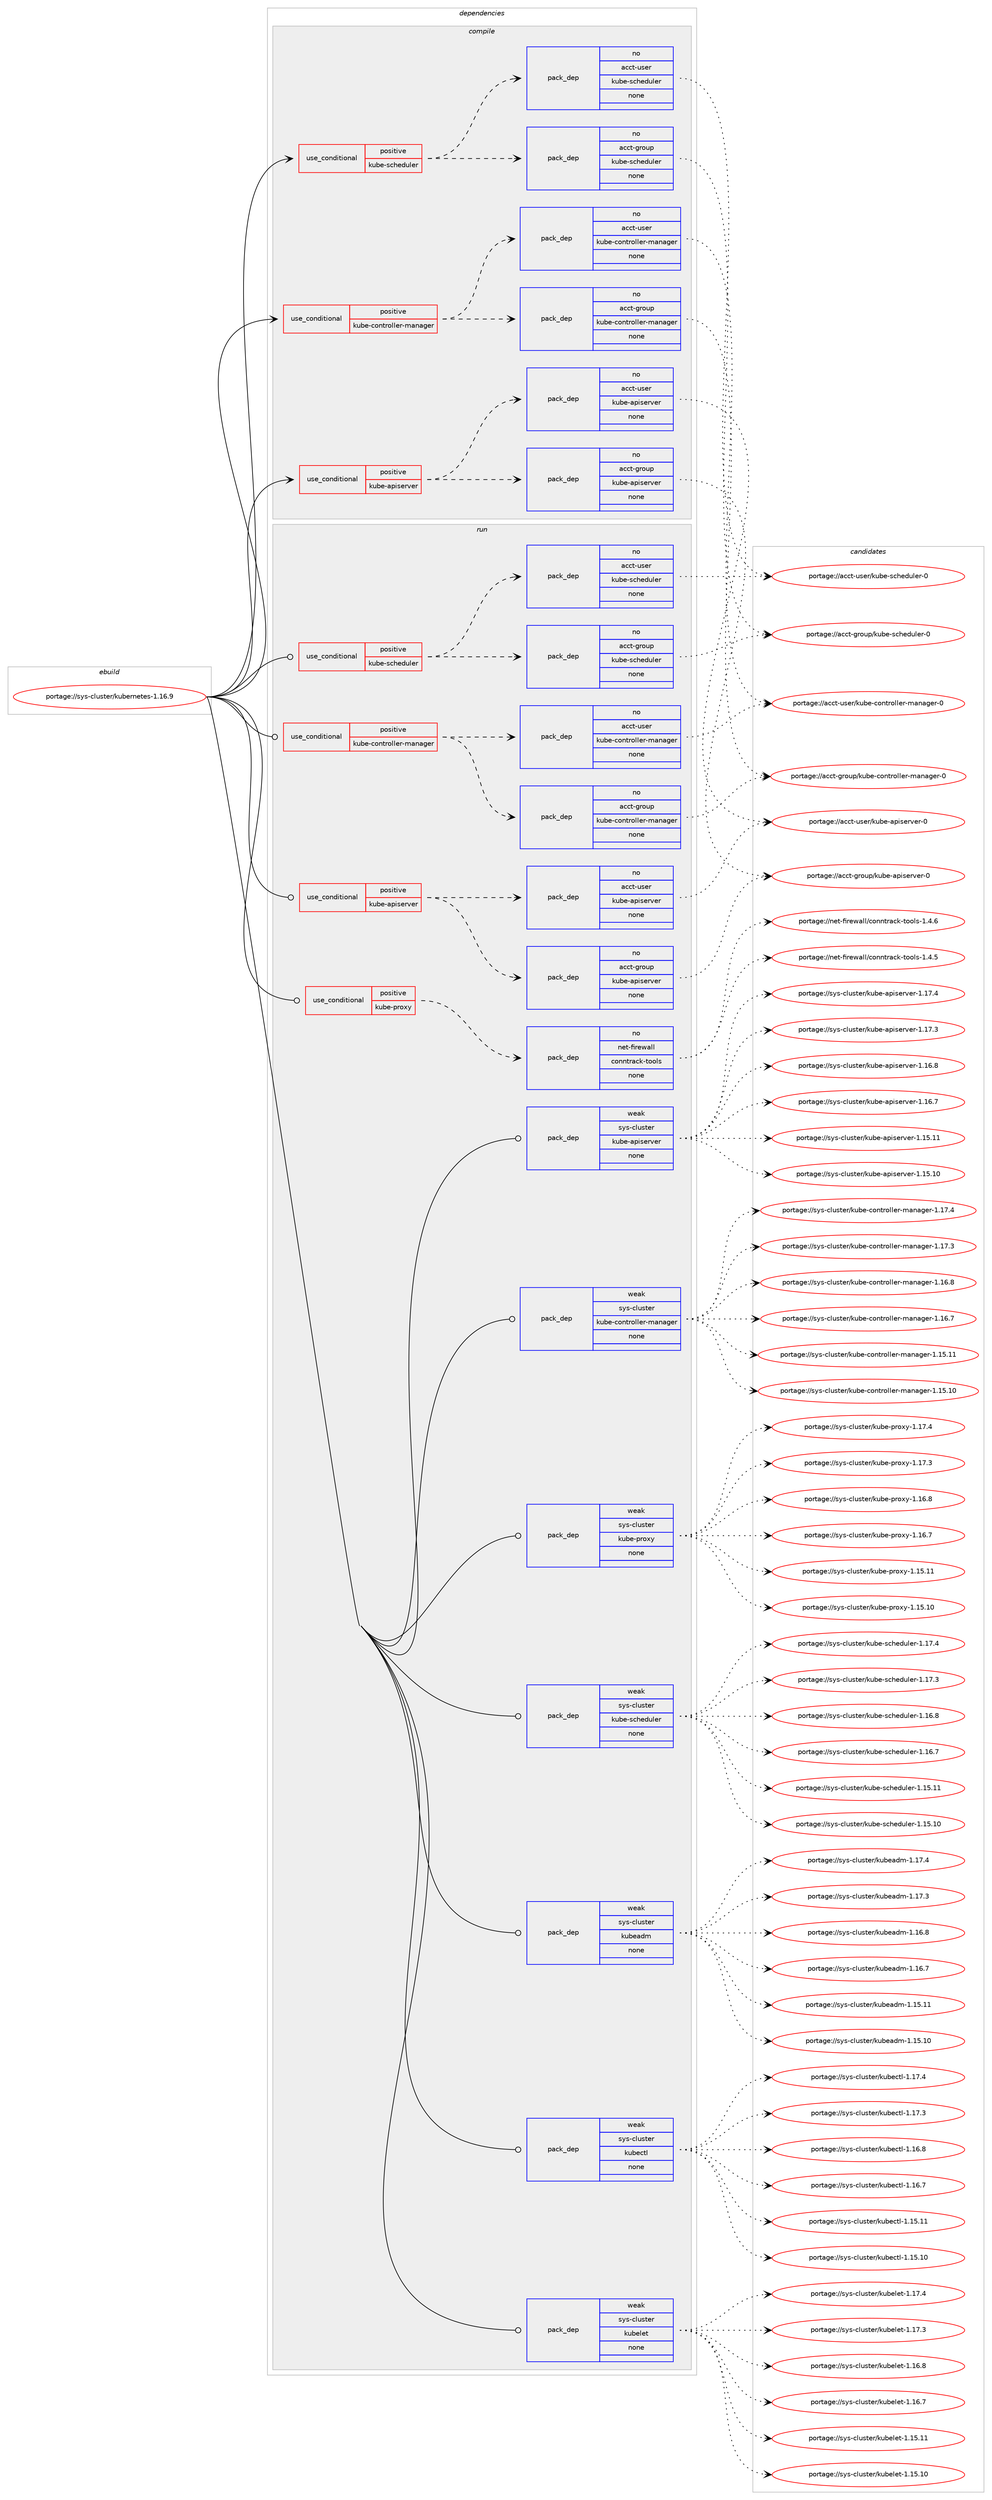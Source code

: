 digraph prolog {

# *************
# Graph options
# *************

newrank=true;
concentrate=true;
compound=true;
graph [rankdir=LR,fontname=Helvetica,fontsize=10,ranksep=1.5];#, ranksep=2.5, nodesep=0.2];
edge  [arrowhead=vee];
node  [fontname=Helvetica,fontsize=10];

# **********
# The ebuild
# **********

subgraph cluster_leftcol {
color=gray;
rank=same;
label=<<i>ebuild</i>>;
id [label="portage://sys-cluster/kubernetes-1.16.9", color=red, width=4, href="../sys-cluster/kubernetes-1.16.9.svg"];
}

# ****************
# The dependencies
# ****************

subgraph cluster_midcol {
color=gray;
label=<<i>dependencies</i>>;
subgraph cluster_compile {
fillcolor="#eeeeee";
style=filled;
label=<<i>compile</i>>;
subgraph cond416 {
dependency3336 [label=<<TABLE BORDER="0" CELLBORDER="1" CELLSPACING="0" CELLPADDING="4"><TR><TD ROWSPAN="3" CELLPADDING="10">use_conditional</TD></TR><TR><TD>positive</TD></TR><TR><TD>kube-apiserver</TD></TR></TABLE>>, shape=none, color=red];
subgraph pack2850 {
dependency3337 [label=<<TABLE BORDER="0" CELLBORDER="1" CELLSPACING="0" CELLPADDING="4" WIDTH="220"><TR><TD ROWSPAN="6" CELLPADDING="30">pack_dep</TD></TR><TR><TD WIDTH="110">no</TD></TR><TR><TD>acct-group</TD></TR><TR><TD>kube-apiserver</TD></TR><TR><TD>none</TD></TR><TR><TD></TD></TR></TABLE>>, shape=none, color=blue];
}
dependency3336:e -> dependency3337:w [weight=20,style="dashed",arrowhead="vee"];
subgraph pack2851 {
dependency3338 [label=<<TABLE BORDER="0" CELLBORDER="1" CELLSPACING="0" CELLPADDING="4" WIDTH="220"><TR><TD ROWSPAN="6" CELLPADDING="30">pack_dep</TD></TR><TR><TD WIDTH="110">no</TD></TR><TR><TD>acct-user</TD></TR><TR><TD>kube-apiserver</TD></TR><TR><TD>none</TD></TR><TR><TD></TD></TR></TABLE>>, shape=none, color=blue];
}
dependency3336:e -> dependency3338:w [weight=20,style="dashed",arrowhead="vee"];
}
id:e -> dependency3336:w [weight=20,style="solid",arrowhead="vee"];
subgraph cond417 {
dependency3339 [label=<<TABLE BORDER="0" CELLBORDER="1" CELLSPACING="0" CELLPADDING="4"><TR><TD ROWSPAN="3" CELLPADDING="10">use_conditional</TD></TR><TR><TD>positive</TD></TR><TR><TD>kube-controller-manager</TD></TR></TABLE>>, shape=none, color=red];
subgraph pack2852 {
dependency3340 [label=<<TABLE BORDER="0" CELLBORDER="1" CELLSPACING="0" CELLPADDING="4" WIDTH="220"><TR><TD ROWSPAN="6" CELLPADDING="30">pack_dep</TD></TR><TR><TD WIDTH="110">no</TD></TR><TR><TD>acct-group</TD></TR><TR><TD>kube-controller-manager</TD></TR><TR><TD>none</TD></TR><TR><TD></TD></TR></TABLE>>, shape=none, color=blue];
}
dependency3339:e -> dependency3340:w [weight=20,style="dashed",arrowhead="vee"];
subgraph pack2853 {
dependency3341 [label=<<TABLE BORDER="0" CELLBORDER="1" CELLSPACING="0" CELLPADDING="4" WIDTH="220"><TR><TD ROWSPAN="6" CELLPADDING="30">pack_dep</TD></TR><TR><TD WIDTH="110">no</TD></TR><TR><TD>acct-user</TD></TR><TR><TD>kube-controller-manager</TD></TR><TR><TD>none</TD></TR><TR><TD></TD></TR></TABLE>>, shape=none, color=blue];
}
dependency3339:e -> dependency3341:w [weight=20,style="dashed",arrowhead="vee"];
}
id:e -> dependency3339:w [weight=20,style="solid",arrowhead="vee"];
subgraph cond418 {
dependency3342 [label=<<TABLE BORDER="0" CELLBORDER="1" CELLSPACING="0" CELLPADDING="4"><TR><TD ROWSPAN="3" CELLPADDING="10">use_conditional</TD></TR><TR><TD>positive</TD></TR><TR><TD>kube-scheduler</TD></TR></TABLE>>, shape=none, color=red];
subgraph pack2854 {
dependency3343 [label=<<TABLE BORDER="0" CELLBORDER="1" CELLSPACING="0" CELLPADDING="4" WIDTH="220"><TR><TD ROWSPAN="6" CELLPADDING="30">pack_dep</TD></TR><TR><TD WIDTH="110">no</TD></TR><TR><TD>acct-group</TD></TR><TR><TD>kube-scheduler</TD></TR><TR><TD>none</TD></TR><TR><TD></TD></TR></TABLE>>, shape=none, color=blue];
}
dependency3342:e -> dependency3343:w [weight=20,style="dashed",arrowhead="vee"];
subgraph pack2855 {
dependency3344 [label=<<TABLE BORDER="0" CELLBORDER="1" CELLSPACING="0" CELLPADDING="4" WIDTH="220"><TR><TD ROWSPAN="6" CELLPADDING="30">pack_dep</TD></TR><TR><TD WIDTH="110">no</TD></TR><TR><TD>acct-user</TD></TR><TR><TD>kube-scheduler</TD></TR><TR><TD>none</TD></TR><TR><TD></TD></TR></TABLE>>, shape=none, color=blue];
}
dependency3342:e -> dependency3344:w [weight=20,style="dashed",arrowhead="vee"];
}
id:e -> dependency3342:w [weight=20,style="solid",arrowhead="vee"];
}
subgraph cluster_compileandrun {
fillcolor="#eeeeee";
style=filled;
label=<<i>compile and run</i>>;
}
subgraph cluster_run {
fillcolor="#eeeeee";
style=filled;
label=<<i>run</i>>;
subgraph cond419 {
dependency3345 [label=<<TABLE BORDER="0" CELLBORDER="1" CELLSPACING="0" CELLPADDING="4"><TR><TD ROWSPAN="3" CELLPADDING="10">use_conditional</TD></TR><TR><TD>positive</TD></TR><TR><TD>kube-apiserver</TD></TR></TABLE>>, shape=none, color=red];
subgraph pack2856 {
dependency3346 [label=<<TABLE BORDER="0" CELLBORDER="1" CELLSPACING="0" CELLPADDING="4" WIDTH="220"><TR><TD ROWSPAN="6" CELLPADDING="30">pack_dep</TD></TR><TR><TD WIDTH="110">no</TD></TR><TR><TD>acct-group</TD></TR><TR><TD>kube-apiserver</TD></TR><TR><TD>none</TD></TR><TR><TD></TD></TR></TABLE>>, shape=none, color=blue];
}
dependency3345:e -> dependency3346:w [weight=20,style="dashed",arrowhead="vee"];
subgraph pack2857 {
dependency3347 [label=<<TABLE BORDER="0" CELLBORDER="1" CELLSPACING="0" CELLPADDING="4" WIDTH="220"><TR><TD ROWSPAN="6" CELLPADDING="30">pack_dep</TD></TR><TR><TD WIDTH="110">no</TD></TR><TR><TD>acct-user</TD></TR><TR><TD>kube-apiserver</TD></TR><TR><TD>none</TD></TR><TR><TD></TD></TR></TABLE>>, shape=none, color=blue];
}
dependency3345:e -> dependency3347:w [weight=20,style="dashed",arrowhead="vee"];
}
id:e -> dependency3345:w [weight=20,style="solid",arrowhead="odot"];
subgraph cond420 {
dependency3348 [label=<<TABLE BORDER="0" CELLBORDER="1" CELLSPACING="0" CELLPADDING="4"><TR><TD ROWSPAN="3" CELLPADDING="10">use_conditional</TD></TR><TR><TD>positive</TD></TR><TR><TD>kube-controller-manager</TD></TR></TABLE>>, shape=none, color=red];
subgraph pack2858 {
dependency3349 [label=<<TABLE BORDER="0" CELLBORDER="1" CELLSPACING="0" CELLPADDING="4" WIDTH="220"><TR><TD ROWSPAN="6" CELLPADDING="30">pack_dep</TD></TR><TR><TD WIDTH="110">no</TD></TR><TR><TD>acct-group</TD></TR><TR><TD>kube-controller-manager</TD></TR><TR><TD>none</TD></TR><TR><TD></TD></TR></TABLE>>, shape=none, color=blue];
}
dependency3348:e -> dependency3349:w [weight=20,style="dashed",arrowhead="vee"];
subgraph pack2859 {
dependency3350 [label=<<TABLE BORDER="0" CELLBORDER="1" CELLSPACING="0" CELLPADDING="4" WIDTH="220"><TR><TD ROWSPAN="6" CELLPADDING="30">pack_dep</TD></TR><TR><TD WIDTH="110">no</TD></TR><TR><TD>acct-user</TD></TR><TR><TD>kube-controller-manager</TD></TR><TR><TD>none</TD></TR><TR><TD></TD></TR></TABLE>>, shape=none, color=blue];
}
dependency3348:e -> dependency3350:w [weight=20,style="dashed",arrowhead="vee"];
}
id:e -> dependency3348:w [weight=20,style="solid",arrowhead="odot"];
subgraph cond421 {
dependency3351 [label=<<TABLE BORDER="0" CELLBORDER="1" CELLSPACING="0" CELLPADDING="4"><TR><TD ROWSPAN="3" CELLPADDING="10">use_conditional</TD></TR><TR><TD>positive</TD></TR><TR><TD>kube-proxy</TD></TR></TABLE>>, shape=none, color=red];
subgraph pack2860 {
dependency3352 [label=<<TABLE BORDER="0" CELLBORDER="1" CELLSPACING="0" CELLPADDING="4" WIDTH="220"><TR><TD ROWSPAN="6" CELLPADDING="30">pack_dep</TD></TR><TR><TD WIDTH="110">no</TD></TR><TR><TD>net-firewall</TD></TR><TR><TD>conntrack-tools</TD></TR><TR><TD>none</TD></TR><TR><TD></TD></TR></TABLE>>, shape=none, color=blue];
}
dependency3351:e -> dependency3352:w [weight=20,style="dashed",arrowhead="vee"];
}
id:e -> dependency3351:w [weight=20,style="solid",arrowhead="odot"];
subgraph cond422 {
dependency3353 [label=<<TABLE BORDER="0" CELLBORDER="1" CELLSPACING="0" CELLPADDING="4"><TR><TD ROWSPAN="3" CELLPADDING="10">use_conditional</TD></TR><TR><TD>positive</TD></TR><TR><TD>kube-scheduler</TD></TR></TABLE>>, shape=none, color=red];
subgraph pack2861 {
dependency3354 [label=<<TABLE BORDER="0" CELLBORDER="1" CELLSPACING="0" CELLPADDING="4" WIDTH="220"><TR><TD ROWSPAN="6" CELLPADDING="30">pack_dep</TD></TR><TR><TD WIDTH="110">no</TD></TR><TR><TD>acct-group</TD></TR><TR><TD>kube-scheduler</TD></TR><TR><TD>none</TD></TR><TR><TD></TD></TR></TABLE>>, shape=none, color=blue];
}
dependency3353:e -> dependency3354:w [weight=20,style="dashed",arrowhead="vee"];
subgraph pack2862 {
dependency3355 [label=<<TABLE BORDER="0" CELLBORDER="1" CELLSPACING="0" CELLPADDING="4" WIDTH="220"><TR><TD ROWSPAN="6" CELLPADDING="30">pack_dep</TD></TR><TR><TD WIDTH="110">no</TD></TR><TR><TD>acct-user</TD></TR><TR><TD>kube-scheduler</TD></TR><TR><TD>none</TD></TR><TR><TD></TD></TR></TABLE>>, shape=none, color=blue];
}
dependency3353:e -> dependency3355:w [weight=20,style="dashed",arrowhead="vee"];
}
id:e -> dependency3353:w [weight=20,style="solid",arrowhead="odot"];
subgraph pack2863 {
dependency3356 [label=<<TABLE BORDER="0" CELLBORDER="1" CELLSPACING="0" CELLPADDING="4" WIDTH="220"><TR><TD ROWSPAN="6" CELLPADDING="30">pack_dep</TD></TR><TR><TD WIDTH="110">weak</TD></TR><TR><TD>sys-cluster</TD></TR><TR><TD>kube-apiserver</TD></TR><TR><TD>none</TD></TR><TR><TD></TD></TR></TABLE>>, shape=none, color=blue];
}
id:e -> dependency3356:w [weight=20,style="solid",arrowhead="odot"];
subgraph pack2864 {
dependency3357 [label=<<TABLE BORDER="0" CELLBORDER="1" CELLSPACING="0" CELLPADDING="4" WIDTH="220"><TR><TD ROWSPAN="6" CELLPADDING="30">pack_dep</TD></TR><TR><TD WIDTH="110">weak</TD></TR><TR><TD>sys-cluster</TD></TR><TR><TD>kube-controller-manager</TD></TR><TR><TD>none</TD></TR><TR><TD></TD></TR></TABLE>>, shape=none, color=blue];
}
id:e -> dependency3357:w [weight=20,style="solid",arrowhead="odot"];
subgraph pack2865 {
dependency3358 [label=<<TABLE BORDER="0" CELLBORDER="1" CELLSPACING="0" CELLPADDING="4" WIDTH="220"><TR><TD ROWSPAN="6" CELLPADDING="30">pack_dep</TD></TR><TR><TD WIDTH="110">weak</TD></TR><TR><TD>sys-cluster</TD></TR><TR><TD>kube-proxy</TD></TR><TR><TD>none</TD></TR><TR><TD></TD></TR></TABLE>>, shape=none, color=blue];
}
id:e -> dependency3358:w [weight=20,style="solid",arrowhead="odot"];
subgraph pack2866 {
dependency3359 [label=<<TABLE BORDER="0" CELLBORDER="1" CELLSPACING="0" CELLPADDING="4" WIDTH="220"><TR><TD ROWSPAN="6" CELLPADDING="30">pack_dep</TD></TR><TR><TD WIDTH="110">weak</TD></TR><TR><TD>sys-cluster</TD></TR><TR><TD>kube-scheduler</TD></TR><TR><TD>none</TD></TR><TR><TD></TD></TR></TABLE>>, shape=none, color=blue];
}
id:e -> dependency3359:w [weight=20,style="solid",arrowhead="odot"];
subgraph pack2867 {
dependency3360 [label=<<TABLE BORDER="0" CELLBORDER="1" CELLSPACING="0" CELLPADDING="4" WIDTH="220"><TR><TD ROWSPAN="6" CELLPADDING="30">pack_dep</TD></TR><TR><TD WIDTH="110">weak</TD></TR><TR><TD>sys-cluster</TD></TR><TR><TD>kubeadm</TD></TR><TR><TD>none</TD></TR><TR><TD></TD></TR></TABLE>>, shape=none, color=blue];
}
id:e -> dependency3360:w [weight=20,style="solid",arrowhead="odot"];
subgraph pack2868 {
dependency3361 [label=<<TABLE BORDER="0" CELLBORDER="1" CELLSPACING="0" CELLPADDING="4" WIDTH="220"><TR><TD ROWSPAN="6" CELLPADDING="30">pack_dep</TD></TR><TR><TD WIDTH="110">weak</TD></TR><TR><TD>sys-cluster</TD></TR><TR><TD>kubectl</TD></TR><TR><TD>none</TD></TR><TR><TD></TD></TR></TABLE>>, shape=none, color=blue];
}
id:e -> dependency3361:w [weight=20,style="solid",arrowhead="odot"];
subgraph pack2869 {
dependency3362 [label=<<TABLE BORDER="0" CELLBORDER="1" CELLSPACING="0" CELLPADDING="4" WIDTH="220"><TR><TD ROWSPAN="6" CELLPADDING="30">pack_dep</TD></TR><TR><TD WIDTH="110">weak</TD></TR><TR><TD>sys-cluster</TD></TR><TR><TD>kubelet</TD></TR><TR><TD>none</TD></TR><TR><TD></TD></TR></TABLE>>, shape=none, color=blue];
}
id:e -> dependency3362:w [weight=20,style="solid",arrowhead="odot"];
}
}

# **************
# The candidates
# **************

subgraph cluster_choices {
rank=same;
color=gray;
label=<<i>candidates</i>>;

subgraph choice2850 {
color=black;
nodesep=1;
choice97999911645103114111117112471071179810145971121051151011141181011144548 [label="portage://acct-group/kube-apiserver-0", color=red, width=4,href="../acct-group/kube-apiserver-0.svg"];
dependency3337:e -> choice97999911645103114111117112471071179810145971121051151011141181011144548:w [style=dotted,weight="100"];
}
subgraph choice2851 {
color=black;
nodesep=1;
choice97999911645117115101114471071179810145971121051151011141181011144548 [label="portage://acct-user/kube-apiserver-0", color=red, width=4,href="../acct-user/kube-apiserver-0.svg"];
dependency3338:e -> choice97999911645117115101114471071179810145971121051151011141181011144548:w [style=dotted,weight="100"];
}
subgraph choice2852 {
color=black;
nodesep=1;
choice97999911645103114111117112471071179810145991111101161141111081081011144510997110971031011144548 [label="portage://acct-group/kube-controller-manager-0", color=red, width=4,href="../acct-group/kube-controller-manager-0.svg"];
dependency3340:e -> choice97999911645103114111117112471071179810145991111101161141111081081011144510997110971031011144548:w [style=dotted,weight="100"];
}
subgraph choice2853 {
color=black;
nodesep=1;
choice97999911645117115101114471071179810145991111101161141111081081011144510997110971031011144548 [label="portage://acct-user/kube-controller-manager-0", color=red, width=4,href="../acct-user/kube-controller-manager-0.svg"];
dependency3341:e -> choice97999911645117115101114471071179810145991111101161141111081081011144510997110971031011144548:w [style=dotted,weight="100"];
}
subgraph choice2854 {
color=black;
nodesep=1;
choice97999911645103114111117112471071179810145115991041011001171081011144548 [label="portage://acct-group/kube-scheduler-0", color=red, width=4,href="../acct-group/kube-scheduler-0.svg"];
dependency3343:e -> choice97999911645103114111117112471071179810145115991041011001171081011144548:w [style=dotted,weight="100"];
}
subgraph choice2855 {
color=black;
nodesep=1;
choice97999911645117115101114471071179810145115991041011001171081011144548 [label="portage://acct-user/kube-scheduler-0", color=red, width=4,href="../acct-user/kube-scheduler-0.svg"];
dependency3344:e -> choice97999911645117115101114471071179810145115991041011001171081011144548:w [style=dotted,weight="100"];
}
subgraph choice2856 {
color=black;
nodesep=1;
choice97999911645103114111117112471071179810145971121051151011141181011144548 [label="portage://acct-group/kube-apiserver-0", color=red, width=4,href="../acct-group/kube-apiserver-0.svg"];
dependency3346:e -> choice97999911645103114111117112471071179810145971121051151011141181011144548:w [style=dotted,weight="100"];
}
subgraph choice2857 {
color=black;
nodesep=1;
choice97999911645117115101114471071179810145971121051151011141181011144548 [label="portage://acct-user/kube-apiserver-0", color=red, width=4,href="../acct-user/kube-apiserver-0.svg"];
dependency3347:e -> choice97999911645117115101114471071179810145971121051151011141181011144548:w [style=dotted,weight="100"];
}
subgraph choice2858 {
color=black;
nodesep=1;
choice97999911645103114111117112471071179810145991111101161141111081081011144510997110971031011144548 [label="portage://acct-group/kube-controller-manager-0", color=red, width=4,href="../acct-group/kube-controller-manager-0.svg"];
dependency3349:e -> choice97999911645103114111117112471071179810145991111101161141111081081011144510997110971031011144548:w [style=dotted,weight="100"];
}
subgraph choice2859 {
color=black;
nodesep=1;
choice97999911645117115101114471071179810145991111101161141111081081011144510997110971031011144548 [label="portage://acct-user/kube-controller-manager-0", color=red, width=4,href="../acct-user/kube-controller-manager-0.svg"];
dependency3350:e -> choice97999911645117115101114471071179810145991111101161141111081081011144510997110971031011144548:w [style=dotted,weight="100"];
}
subgraph choice2860 {
color=black;
nodesep=1;
choice11010111645102105114101119971081084799111110110116114979910745116111111108115454946524654 [label="portage://net-firewall/conntrack-tools-1.4.6", color=red, width=4,href="../net-firewall/conntrack-tools-1.4.6.svg"];
choice11010111645102105114101119971081084799111110110116114979910745116111111108115454946524653 [label="portage://net-firewall/conntrack-tools-1.4.5", color=red, width=4,href="../net-firewall/conntrack-tools-1.4.5.svg"];
dependency3352:e -> choice11010111645102105114101119971081084799111110110116114979910745116111111108115454946524654:w [style=dotted,weight="100"];
dependency3352:e -> choice11010111645102105114101119971081084799111110110116114979910745116111111108115454946524653:w [style=dotted,weight="100"];
}
subgraph choice2861 {
color=black;
nodesep=1;
choice97999911645103114111117112471071179810145115991041011001171081011144548 [label="portage://acct-group/kube-scheduler-0", color=red, width=4,href="../acct-group/kube-scheduler-0.svg"];
dependency3354:e -> choice97999911645103114111117112471071179810145115991041011001171081011144548:w [style=dotted,weight="100"];
}
subgraph choice2862 {
color=black;
nodesep=1;
choice97999911645117115101114471071179810145115991041011001171081011144548 [label="portage://acct-user/kube-scheduler-0", color=red, width=4,href="../acct-user/kube-scheduler-0.svg"];
dependency3355:e -> choice97999911645117115101114471071179810145115991041011001171081011144548:w [style=dotted,weight="100"];
}
subgraph choice2863 {
color=black;
nodesep=1;
choice11512111545991081171151161011144710711798101459711210511510111411810111445494649554652 [label="portage://sys-cluster/kube-apiserver-1.17.4", color=red, width=4,href="../sys-cluster/kube-apiserver-1.17.4.svg"];
choice11512111545991081171151161011144710711798101459711210511510111411810111445494649554651 [label="portage://sys-cluster/kube-apiserver-1.17.3", color=red, width=4,href="../sys-cluster/kube-apiserver-1.17.3.svg"];
choice11512111545991081171151161011144710711798101459711210511510111411810111445494649544656 [label="portage://sys-cluster/kube-apiserver-1.16.8", color=red, width=4,href="../sys-cluster/kube-apiserver-1.16.8.svg"];
choice11512111545991081171151161011144710711798101459711210511510111411810111445494649544655 [label="portage://sys-cluster/kube-apiserver-1.16.7", color=red, width=4,href="../sys-cluster/kube-apiserver-1.16.7.svg"];
choice1151211154599108117115116101114471071179810145971121051151011141181011144549464953464949 [label="portage://sys-cluster/kube-apiserver-1.15.11", color=red, width=4,href="../sys-cluster/kube-apiserver-1.15.11.svg"];
choice1151211154599108117115116101114471071179810145971121051151011141181011144549464953464948 [label="portage://sys-cluster/kube-apiserver-1.15.10", color=red, width=4,href="../sys-cluster/kube-apiserver-1.15.10.svg"];
dependency3356:e -> choice11512111545991081171151161011144710711798101459711210511510111411810111445494649554652:w [style=dotted,weight="100"];
dependency3356:e -> choice11512111545991081171151161011144710711798101459711210511510111411810111445494649554651:w [style=dotted,weight="100"];
dependency3356:e -> choice11512111545991081171151161011144710711798101459711210511510111411810111445494649544656:w [style=dotted,weight="100"];
dependency3356:e -> choice11512111545991081171151161011144710711798101459711210511510111411810111445494649544655:w [style=dotted,weight="100"];
dependency3356:e -> choice1151211154599108117115116101114471071179810145971121051151011141181011144549464953464949:w [style=dotted,weight="100"];
dependency3356:e -> choice1151211154599108117115116101114471071179810145971121051151011141181011144549464953464948:w [style=dotted,weight="100"];
}
subgraph choice2864 {
color=black;
nodesep=1;
choice11512111545991081171151161011144710711798101459911111011611411110810810111445109971109710310111445494649554652 [label="portage://sys-cluster/kube-controller-manager-1.17.4", color=red, width=4,href="../sys-cluster/kube-controller-manager-1.17.4.svg"];
choice11512111545991081171151161011144710711798101459911111011611411110810810111445109971109710310111445494649554651 [label="portage://sys-cluster/kube-controller-manager-1.17.3", color=red, width=4,href="../sys-cluster/kube-controller-manager-1.17.3.svg"];
choice11512111545991081171151161011144710711798101459911111011611411110810810111445109971109710310111445494649544656 [label="portage://sys-cluster/kube-controller-manager-1.16.8", color=red, width=4,href="../sys-cluster/kube-controller-manager-1.16.8.svg"];
choice11512111545991081171151161011144710711798101459911111011611411110810810111445109971109710310111445494649544655 [label="portage://sys-cluster/kube-controller-manager-1.16.7", color=red, width=4,href="../sys-cluster/kube-controller-manager-1.16.7.svg"];
choice1151211154599108117115116101114471071179810145991111101161141111081081011144510997110971031011144549464953464949 [label="portage://sys-cluster/kube-controller-manager-1.15.11", color=red, width=4,href="../sys-cluster/kube-controller-manager-1.15.11.svg"];
choice1151211154599108117115116101114471071179810145991111101161141111081081011144510997110971031011144549464953464948 [label="portage://sys-cluster/kube-controller-manager-1.15.10", color=red, width=4,href="../sys-cluster/kube-controller-manager-1.15.10.svg"];
dependency3357:e -> choice11512111545991081171151161011144710711798101459911111011611411110810810111445109971109710310111445494649554652:w [style=dotted,weight="100"];
dependency3357:e -> choice11512111545991081171151161011144710711798101459911111011611411110810810111445109971109710310111445494649554651:w [style=dotted,weight="100"];
dependency3357:e -> choice11512111545991081171151161011144710711798101459911111011611411110810810111445109971109710310111445494649544656:w [style=dotted,weight="100"];
dependency3357:e -> choice11512111545991081171151161011144710711798101459911111011611411110810810111445109971109710310111445494649544655:w [style=dotted,weight="100"];
dependency3357:e -> choice1151211154599108117115116101114471071179810145991111101161141111081081011144510997110971031011144549464953464949:w [style=dotted,weight="100"];
dependency3357:e -> choice1151211154599108117115116101114471071179810145991111101161141111081081011144510997110971031011144549464953464948:w [style=dotted,weight="100"];
}
subgraph choice2865 {
color=black;
nodesep=1;
choice115121115459910811711511610111447107117981014511211411112012145494649554652 [label="portage://sys-cluster/kube-proxy-1.17.4", color=red, width=4,href="../sys-cluster/kube-proxy-1.17.4.svg"];
choice115121115459910811711511610111447107117981014511211411112012145494649554651 [label="portage://sys-cluster/kube-proxy-1.17.3", color=red, width=4,href="../sys-cluster/kube-proxy-1.17.3.svg"];
choice115121115459910811711511610111447107117981014511211411112012145494649544656 [label="portage://sys-cluster/kube-proxy-1.16.8", color=red, width=4,href="../sys-cluster/kube-proxy-1.16.8.svg"];
choice115121115459910811711511610111447107117981014511211411112012145494649544655 [label="portage://sys-cluster/kube-proxy-1.16.7", color=red, width=4,href="../sys-cluster/kube-proxy-1.16.7.svg"];
choice11512111545991081171151161011144710711798101451121141111201214549464953464949 [label="portage://sys-cluster/kube-proxy-1.15.11", color=red, width=4,href="../sys-cluster/kube-proxy-1.15.11.svg"];
choice11512111545991081171151161011144710711798101451121141111201214549464953464948 [label="portage://sys-cluster/kube-proxy-1.15.10", color=red, width=4,href="../sys-cluster/kube-proxy-1.15.10.svg"];
dependency3358:e -> choice115121115459910811711511610111447107117981014511211411112012145494649554652:w [style=dotted,weight="100"];
dependency3358:e -> choice115121115459910811711511610111447107117981014511211411112012145494649554651:w [style=dotted,weight="100"];
dependency3358:e -> choice115121115459910811711511610111447107117981014511211411112012145494649544656:w [style=dotted,weight="100"];
dependency3358:e -> choice115121115459910811711511610111447107117981014511211411112012145494649544655:w [style=dotted,weight="100"];
dependency3358:e -> choice11512111545991081171151161011144710711798101451121141111201214549464953464949:w [style=dotted,weight="100"];
dependency3358:e -> choice11512111545991081171151161011144710711798101451121141111201214549464953464948:w [style=dotted,weight="100"];
}
subgraph choice2866 {
color=black;
nodesep=1;
choice11512111545991081171151161011144710711798101451159910410110011710810111445494649554652 [label="portage://sys-cluster/kube-scheduler-1.17.4", color=red, width=4,href="../sys-cluster/kube-scheduler-1.17.4.svg"];
choice11512111545991081171151161011144710711798101451159910410110011710810111445494649554651 [label="portage://sys-cluster/kube-scheduler-1.17.3", color=red, width=4,href="../sys-cluster/kube-scheduler-1.17.3.svg"];
choice11512111545991081171151161011144710711798101451159910410110011710810111445494649544656 [label="portage://sys-cluster/kube-scheduler-1.16.8", color=red, width=4,href="../sys-cluster/kube-scheduler-1.16.8.svg"];
choice11512111545991081171151161011144710711798101451159910410110011710810111445494649544655 [label="portage://sys-cluster/kube-scheduler-1.16.7", color=red, width=4,href="../sys-cluster/kube-scheduler-1.16.7.svg"];
choice1151211154599108117115116101114471071179810145115991041011001171081011144549464953464949 [label="portage://sys-cluster/kube-scheduler-1.15.11", color=red, width=4,href="../sys-cluster/kube-scheduler-1.15.11.svg"];
choice1151211154599108117115116101114471071179810145115991041011001171081011144549464953464948 [label="portage://sys-cluster/kube-scheduler-1.15.10", color=red, width=4,href="../sys-cluster/kube-scheduler-1.15.10.svg"];
dependency3359:e -> choice11512111545991081171151161011144710711798101451159910410110011710810111445494649554652:w [style=dotted,weight="100"];
dependency3359:e -> choice11512111545991081171151161011144710711798101451159910410110011710810111445494649554651:w [style=dotted,weight="100"];
dependency3359:e -> choice11512111545991081171151161011144710711798101451159910410110011710810111445494649544656:w [style=dotted,weight="100"];
dependency3359:e -> choice11512111545991081171151161011144710711798101451159910410110011710810111445494649544655:w [style=dotted,weight="100"];
dependency3359:e -> choice1151211154599108117115116101114471071179810145115991041011001171081011144549464953464949:w [style=dotted,weight="100"];
dependency3359:e -> choice1151211154599108117115116101114471071179810145115991041011001171081011144549464953464948:w [style=dotted,weight="100"];
}
subgraph choice2867 {
color=black;
nodesep=1;
choice115121115459910811711511610111447107117981019710010945494649554652 [label="portage://sys-cluster/kubeadm-1.17.4", color=red, width=4,href="../sys-cluster/kubeadm-1.17.4.svg"];
choice115121115459910811711511610111447107117981019710010945494649554651 [label="portage://sys-cluster/kubeadm-1.17.3", color=red, width=4,href="../sys-cluster/kubeadm-1.17.3.svg"];
choice115121115459910811711511610111447107117981019710010945494649544656 [label="portage://sys-cluster/kubeadm-1.16.8", color=red, width=4,href="../sys-cluster/kubeadm-1.16.8.svg"];
choice115121115459910811711511610111447107117981019710010945494649544655 [label="portage://sys-cluster/kubeadm-1.16.7", color=red, width=4,href="../sys-cluster/kubeadm-1.16.7.svg"];
choice11512111545991081171151161011144710711798101971001094549464953464949 [label="portage://sys-cluster/kubeadm-1.15.11", color=red, width=4,href="../sys-cluster/kubeadm-1.15.11.svg"];
choice11512111545991081171151161011144710711798101971001094549464953464948 [label="portage://sys-cluster/kubeadm-1.15.10", color=red, width=4,href="../sys-cluster/kubeadm-1.15.10.svg"];
dependency3360:e -> choice115121115459910811711511610111447107117981019710010945494649554652:w [style=dotted,weight="100"];
dependency3360:e -> choice115121115459910811711511610111447107117981019710010945494649554651:w [style=dotted,weight="100"];
dependency3360:e -> choice115121115459910811711511610111447107117981019710010945494649544656:w [style=dotted,weight="100"];
dependency3360:e -> choice115121115459910811711511610111447107117981019710010945494649544655:w [style=dotted,weight="100"];
dependency3360:e -> choice11512111545991081171151161011144710711798101971001094549464953464949:w [style=dotted,weight="100"];
dependency3360:e -> choice11512111545991081171151161011144710711798101971001094549464953464948:w [style=dotted,weight="100"];
}
subgraph choice2868 {
color=black;
nodesep=1;
choice115121115459910811711511610111447107117981019911610845494649554652 [label="portage://sys-cluster/kubectl-1.17.4", color=red, width=4,href="../sys-cluster/kubectl-1.17.4.svg"];
choice115121115459910811711511610111447107117981019911610845494649554651 [label="portage://sys-cluster/kubectl-1.17.3", color=red, width=4,href="../sys-cluster/kubectl-1.17.3.svg"];
choice115121115459910811711511610111447107117981019911610845494649544656 [label="portage://sys-cluster/kubectl-1.16.8", color=red, width=4,href="../sys-cluster/kubectl-1.16.8.svg"];
choice115121115459910811711511610111447107117981019911610845494649544655 [label="portage://sys-cluster/kubectl-1.16.7", color=red, width=4,href="../sys-cluster/kubectl-1.16.7.svg"];
choice11512111545991081171151161011144710711798101991161084549464953464949 [label="portage://sys-cluster/kubectl-1.15.11", color=red, width=4,href="../sys-cluster/kubectl-1.15.11.svg"];
choice11512111545991081171151161011144710711798101991161084549464953464948 [label="portage://sys-cluster/kubectl-1.15.10", color=red, width=4,href="../sys-cluster/kubectl-1.15.10.svg"];
dependency3361:e -> choice115121115459910811711511610111447107117981019911610845494649554652:w [style=dotted,weight="100"];
dependency3361:e -> choice115121115459910811711511610111447107117981019911610845494649554651:w [style=dotted,weight="100"];
dependency3361:e -> choice115121115459910811711511610111447107117981019911610845494649544656:w [style=dotted,weight="100"];
dependency3361:e -> choice115121115459910811711511610111447107117981019911610845494649544655:w [style=dotted,weight="100"];
dependency3361:e -> choice11512111545991081171151161011144710711798101991161084549464953464949:w [style=dotted,weight="100"];
dependency3361:e -> choice11512111545991081171151161011144710711798101991161084549464953464948:w [style=dotted,weight="100"];
}
subgraph choice2869 {
color=black;
nodesep=1;
choice1151211154599108117115116101114471071179810110810111645494649554652 [label="portage://sys-cluster/kubelet-1.17.4", color=red, width=4,href="../sys-cluster/kubelet-1.17.4.svg"];
choice1151211154599108117115116101114471071179810110810111645494649554651 [label="portage://sys-cluster/kubelet-1.17.3", color=red, width=4,href="../sys-cluster/kubelet-1.17.3.svg"];
choice1151211154599108117115116101114471071179810110810111645494649544656 [label="portage://sys-cluster/kubelet-1.16.8", color=red, width=4,href="../sys-cluster/kubelet-1.16.8.svg"];
choice1151211154599108117115116101114471071179810110810111645494649544655 [label="portage://sys-cluster/kubelet-1.16.7", color=red, width=4,href="../sys-cluster/kubelet-1.16.7.svg"];
choice115121115459910811711511610111447107117981011081011164549464953464949 [label="portage://sys-cluster/kubelet-1.15.11", color=red, width=4,href="../sys-cluster/kubelet-1.15.11.svg"];
choice115121115459910811711511610111447107117981011081011164549464953464948 [label="portage://sys-cluster/kubelet-1.15.10", color=red, width=4,href="../sys-cluster/kubelet-1.15.10.svg"];
dependency3362:e -> choice1151211154599108117115116101114471071179810110810111645494649554652:w [style=dotted,weight="100"];
dependency3362:e -> choice1151211154599108117115116101114471071179810110810111645494649554651:w [style=dotted,weight="100"];
dependency3362:e -> choice1151211154599108117115116101114471071179810110810111645494649544656:w [style=dotted,weight="100"];
dependency3362:e -> choice1151211154599108117115116101114471071179810110810111645494649544655:w [style=dotted,weight="100"];
dependency3362:e -> choice115121115459910811711511610111447107117981011081011164549464953464949:w [style=dotted,weight="100"];
dependency3362:e -> choice115121115459910811711511610111447107117981011081011164549464953464948:w [style=dotted,weight="100"];
}
}

}

